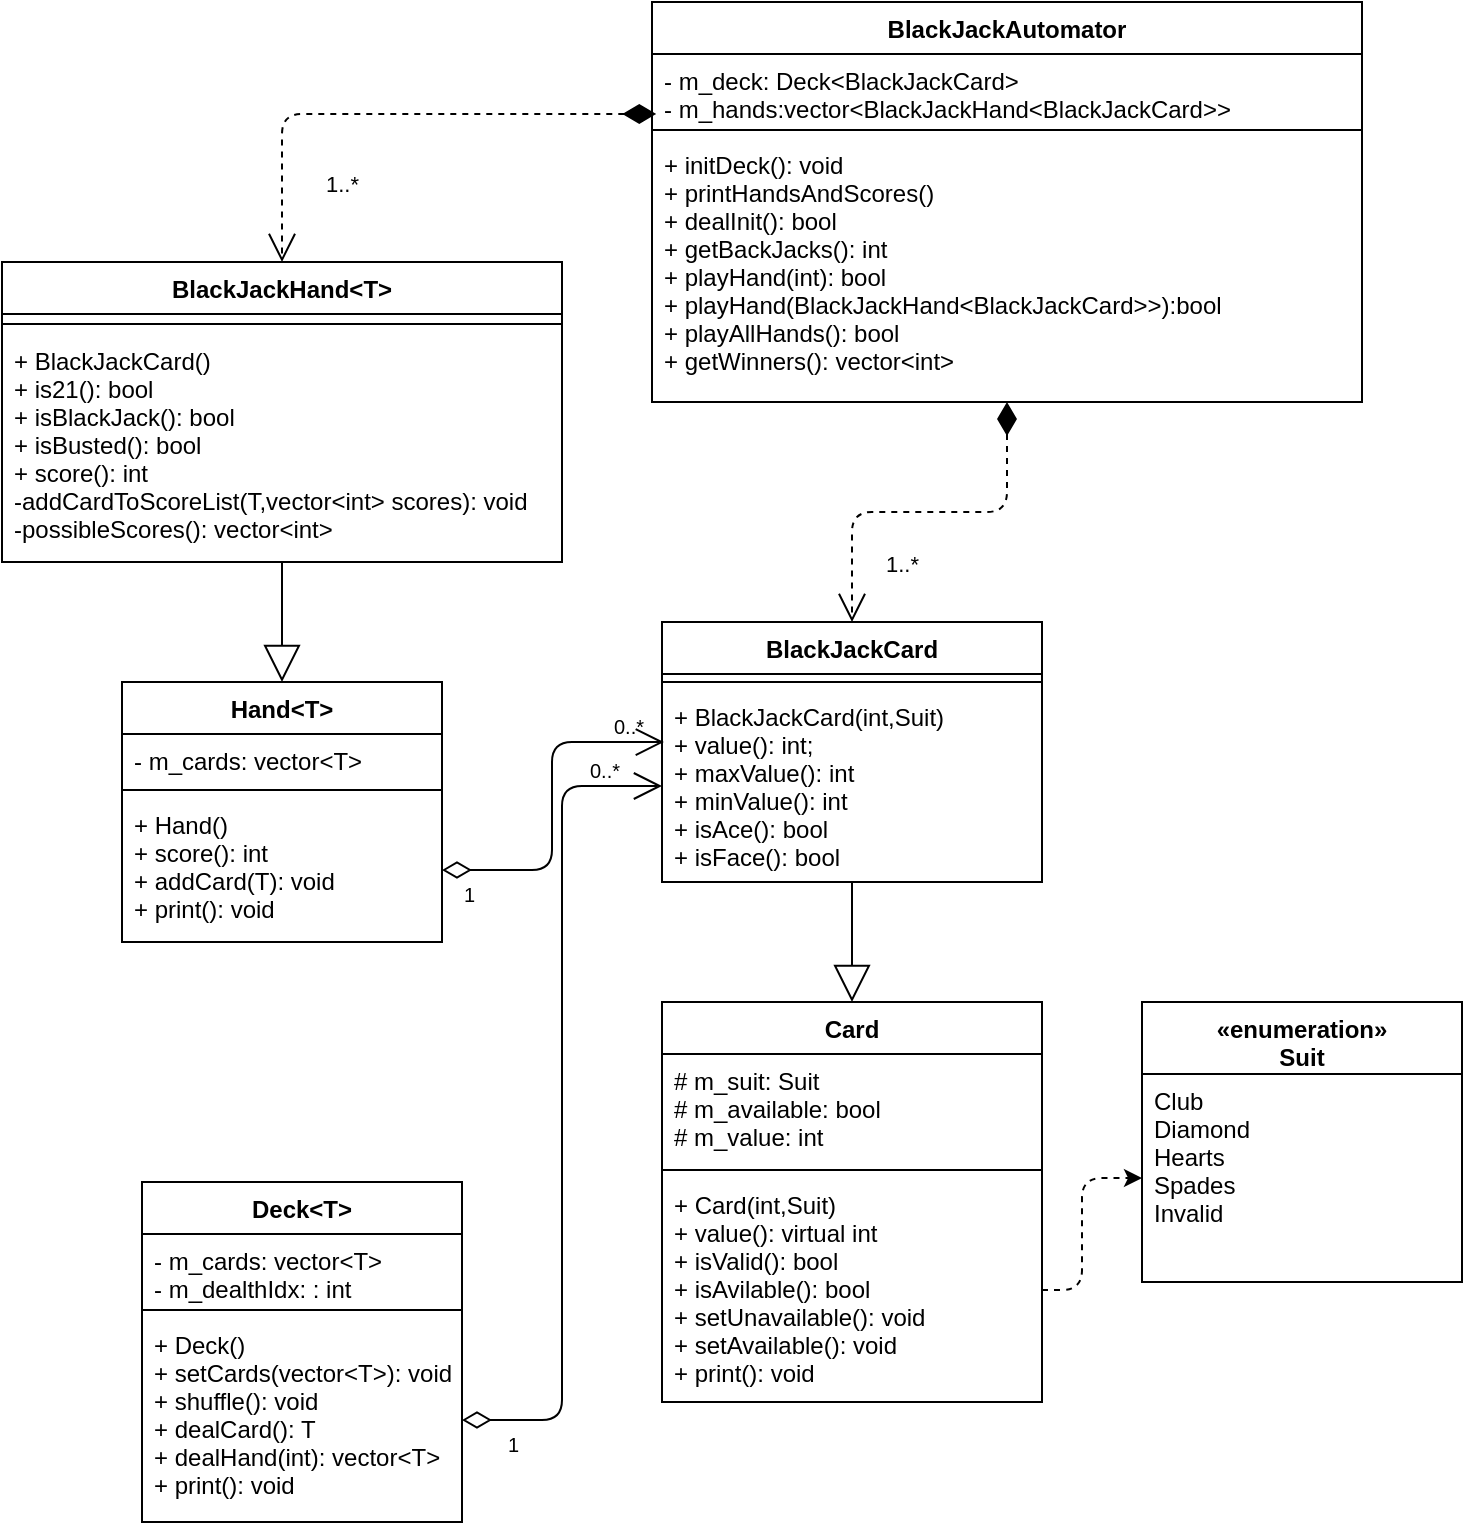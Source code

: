 <mxfile version="12.9.2" type="device"><diagram id="OkZjq24N16Zvh9DLSeJ1" name="Page-1"><mxGraphModel dx="1339" dy="799" grid="1" gridSize="10" guides="1" tooltips="1" connect="1" arrows="1" fold="1" page="1" pageScale="1" pageWidth="850" pageHeight="1100" math="0" shadow="0"><root><mxCell id="0"/><mxCell id="1" parent="0"/><mxCell id="I28TZ8kTO3wfqEd772OS-37" value="" style="endArrow=block;endSize=16;endFill=0;html=1;entryX=0.5;entryY=0;entryDx=0;entryDy=0;exitX=0.5;exitY=1;exitDx=0;exitDy=0;" edge="1" parent="1" source="I28TZ8kTO3wfqEd772OS-30" target="I28TZ8kTO3wfqEd772OS-15"><mxGeometry width="160" relative="1" as="geometry"><mxPoint x="590" y="510" as="sourcePoint"/><mxPoint x="530" y="540" as="targetPoint"/></mxGeometry></mxCell><mxCell id="I28TZ8kTO3wfqEd772OS-53" value="" style="verticalAlign=bottom;html=1;endArrow=open;endSize=12;edgeStyle=orthogonalEdgeStyle;startFill=0;startSize=12;startArrow=diamondThin;entryX=0;entryY=0.5;entryDx=0;entryDy=0;" edge="1" parent="1" source="I28TZ8kTO3wfqEd772OS-42" target="I28TZ8kTO3wfqEd772OS-33"><mxGeometry relative="1" as="geometry"><mxPoint x="330" y="470" as="sourcePoint"/><mxPoint x="580" y="470" as="targetPoint"/></mxGeometry></mxCell><mxCell id="I28TZ8kTO3wfqEd772OS-54" value="1" style="resizable=0;html=1;align=left;verticalAlign=top;labelBackgroundColor=none;fontSize=10" connectable="0" vertex="1" parent="I28TZ8kTO3wfqEd772OS-53"><mxGeometry x="-0.9" relative="1" as="geometry"/></mxCell><mxCell id="I28TZ8kTO3wfqEd772OS-56" value="0..*" style="resizable=0;html=1;align=right;verticalAlign=bottom;labelBackgroundColor=none;fontSize=10" connectable="0" vertex="1" parent="I28TZ8kTO3wfqEd772OS-53"><mxGeometry x="0.9" relative="1" as="geometry"/></mxCell><mxCell id="I28TZ8kTO3wfqEd772OS-58" value="" style="endArrow=classic;html=1;entryX=0;entryY=0.5;entryDx=0;entryDy=0;exitX=1;exitY=0.5;exitDx=0;exitDy=0;dashed=1;" edge="1" parent="1" source="I28TZ8kTO3wfqEd772OS-18" target="I28TZ8kTO3wfqEd772OS-8"><mxGeometry width="50" height="50" relative="1" as="geometry"><mxPoint x="430" y="490" as="sourcePoint"/><mxPoint x="480" y="440" as="targetPoint"/><Array as="points"><mxPoint x="640" y="694"/><mxPoint x="640" y="638"/></Array></mxGeometry></mxCell><mxCell id="I28TZ8kTO3wfqEd772OS-7" value="«enumeration»&#xA;Suit" style="swimlane;fontStyle=1;align=center;verticalAlign=top;childLayout=stackLayout;horizontal=1;startSize=36;horizontalStack=0;resizeParent=1;resizeParentMax=0;resizeLast=0;collapsible=1;marginBottom=0;" vertex="1" parent="1"><mxGeometry x="670" y="550" width="160" height="140" as="geometry"/></mxCell><mxCell id="I28TZ8kTO3wfqEd772OS-8" value="Club&#xA;Diamond&#xA;Hearts&#xA;Spades&#xA;Invalid&#xA;" style="text;strokeColor=none;fillColor=none;align=left;verticalAlign=top;spacingLeft=4;spacingRight=4;overflow=hidden;rotatable=0;points=[[0,0.5],[1,0.5]];portConstraint=eastwest;" vertex="1" parent="I28TZ8kTO3wfqEd772OS-7"><mxGeometry y="36" width="160" height="104" as="geometry"/></mxCell><mxCell id="I28TZ8kTO3wfqEd772OS-15" value="Card" style="swimlane;fontStyle=1;align=center;verticalAlign=top;childLayout=stackLayout;horizontal=1;startSize=26;horizontalStack=0;resizeParent=1;resizeParentMax=0;resizeLast=0;collapsible=1;marginBottom=0;" vertex="1" parent="1"><mxGeometry x="430" y="550" width="190" height="200" as="geometry"><mxRectangle x="400" y="300" width="60" height="26" as="alternateBounds"/></mxGeometry></mxCell><mxCell id="I28TZ8kTO3wfqEd772OS-16" value="# m_suit: Suit&#xA;# m_available: bool&#xA;# m_value: int" style="text;strokeColor=none;fillColor=none;align=left;verticalAlign=top;spacingLeft=4;spacingRight=4;overflow=hidden;rotatable=0;points=[[0,0.5],[1,0.5]];portConstraint=eastwest;" vertex="1" parent="I28TZ8kTO3wfqEd772OS-15"><mxGeometry y="26" width="190" height="54" as="geometry"/></mxCell><mxCell id="I28TZ8kTO3wfqEd772OS-17" value="" style="line;strokeWidth=1;fillColor=none;align=left;verticalAlign=middle;spacingTop=-1;spacingLeft=3;spacingRight=3;rotatable=0;labelPosition=right;points=[];portConstraint=eastwest;" vertex="1" parent="I28TZ8kTO3wfqEd772OS-15"><mxGeometry y="80" width="190" height="8" as="geometry"/></mxCell><mxCell id="I28TZ8kTO3wfqEd772OS-18" value="+ Card(int,Suit)&#xA;+ value(): virtual int&#xA;+ isValid(): bool&#xA;+ isAvilable(): bool&#xA;+ setUnavailable(): void&#xA;+ setAvailable(): void&#xA;+ print(): void&#xA;" style="text;strokeColor=none;fillColor=none;align=left;verticalAlign=top;spacingLeft=4;spacingRight=4;overflow=hidden;rotatable=0;points=[[0,0.5],[1,0.5]];portConstraint=eastwest;" vertex="1" parent="I28TZ8kTO3wfqEd772OS-15"><mxGeometry y="88" width="190" height="112" as="geometry"/></mxCell><mxCell id="I28TZ8kTO3wfqEd772OS-30" value="BlackJackCard" style="swimlane;fontStyle=1;align=center;verticalAlign=top;childLayout=stackLayout;horizontal=1;startSize=26;horizontalStack=0;resizeParent=1;resizeParentMax=0;resizeLast=0;collapsible=1;marginBottom=0;" vertex="1" parent="1"><mxGeometry x="430" y="360" width="190" height="130" as="geometry"/></mxCell><mxCell id="I28TZ8kTO3wfqEd772OS-32" value="" style="line;strokeWidth=1;fillColor=none;align=left;verticalAlign=middle;spacingTop=-1;spacingLeft=3;spacingRight=3;rotatable=0;labelPosition=right;points=[];portConstraint=eastwest;" vertex="1" parent="I28TZ8kTO3wfqEd772OS-30"><mxGeometry y="26" width="190" height="8" as="geometry"/></mxCell><mxCell id="I28TZ8kTO3wfqEd772OS-33" value="+ BlackJackCard(int,Suit)&#xA;+ value(): int;&#xA;+ maxValue(): int&#xA;+ minValue(): int&#xA;+ isAce(): bool&#xA;+ isFace(): bool&#xA;" style="text;strokeColor=none;fillColor=none;align=left;verticalAlign=top;spacingLeft=4;spacingRight=4;overflow=hidden;rotatable=0;points=[[0,0.5],[1,0.5]];portConstraint=eastwest;" vertex="1" parent="I28TZ8kTO3wfqEd772OS-30"><mxGeometry y="34" width="190" height="96" as="geometry"/></mxCell><mxCell id="I28TZ8kTO3wfqEd772OS-39" value="Deck&lt;T&gt;" style="swimlane;fontStyle=1;align=center;verticalAlign=top;childLayout=stackLayout;horizontal=1;startSize=26;horizontalStack=0;resizeParent=1;resizeParentMax=0;resizeLast=0;collapsible=1;marginBottom=0;" vertex="1" parent="1"><mxGeometry x="170" y="640" width="160" height="170" as="geometry"/></mxCell><mxCell id="I28TZ8kTO3wfqEd772OS-40" value="- m_cards: vector&lt;T&gt;&#xA;- m_dealthIdx: : int&#xA;" style="text;strokeColor=none;fillColor=none;align=left;verticalAlign=top;spacingLeft=4;spacingRight=4;overflow=hidden;rotatable=0;points=[[0,0.5],[1,0.5]];portConstraint=eastwest;" vertex="1" parent="I28TZ8kTO3wfqEd772OS-39"><mxGeometry y="26" width="160" height="34" as="geometry"/></mxCell><mxCell id="I28TZ8kTO3wfqEd772OS-41" value="" style="line;strokeWidth=1;fillColor=none;align=left;verticalAlign=middle;spacingTop=-1;spacingLeft=3;spacingRight=3;rotatable=0;labelPosition=right;points=[];portConstraint=eastwest;" vertex="1" parent="I28TZ8kTO3wfqEd772OS-39"><mxGeometry y="60" width="160" height="8" as="geometry"/></mxCell><mxCell id="I28TZ8kTO3wfqEd772OS-42" value="+ Deck()&#xA;+ setCards(vector&lt;T&gt;): void&#xA;+ shuffle(): void&#xA;+ dealCard(): T&#xA;+ dealHand(int): vector&lt;T&gt;&#xA;+ print(): void&#xA;" style="text;strokeColor=none;fillColor=none;align=left;verticalAlign=top;spacingLeft=4;spacingRight=4;overflow=hidden;rotatable=0;points=[[0,0.5],[1,0.5]];portConstraint=eastwest;" vertex="1" parent="I28TZ8kTO3wfqEd772OS-39"><mxGeometry y="68" width="160" height="102" as="geometry"/></mxCell><mxCell id="I28TZ8kTO3wfqEd772OS-63" value="" style="verticalAlign=bottom;html=1;endArrow=open;endSize=12;edgeStyle=orthogonalEdgeStyle;startFill=0;startSize=12;startArrow=diamondThin;exitX=1;exitY=0.5;exitDx=0;exitDy=0;entryX=0.005;entryY=0.271;entryDx=0;entryDy=0;entryPerimeter=0;" edge="1" parent="1" source="I28TZ8kTO3wfqEd772OS-62" target="I28TZ8kTO3wfqEd772OS-33"><mxGeometry relative="1" as="geometry"><mxPoint x="340" y="769" as="sourcePoint"/><mxPoint x="430" y="444" as="targetPoint"/></mxGeometry></mxCell><mxCell id="I28TZ8kTO3wfqEd772OS-64" value="1" style="resizable=0;html=1;align=left;verticalAlign=top;labelBackgroundColor=none;fontSize=10" connectable="0" vertex="1" parent="I28TZ8kTO3wfqEd772OS-63"><mxGeometry x="-0.9" relative="1" as="geometry"/></mxCell><mxCell id="I28TZ8kTO3wfqEd772OS-65" value="0..*" style="resizable=0;html=1;align=right;verticalAlign=bottom;labelBackgroundColor=none;fontSize=10" connectable="0" vertex="1" parent="I28TZ8kTO3wfqEd772OS-63"><mxGeometry x="0.9" relative="1" as="geometry"/></mxCell><mxCell id="I28TZ8kTO3wfqEd772OS-59" value="Hand&lt;T&gt;" style="swimlane;fontStyle=1;align=center;verticalAlign=top;childLayout=stackLayout;horizontal=1;startSize=26;horizontalStack=0;resizeParent=1;resizeParentMax=0;resizeLast=0;collapsible=1;marginBottom=0;" vertex="1" parent="1"><mxGeometry x="160" y="390" width="160" height="130" as="geometry"/></mxCell><mxCell id="I28TZ8kTO3wfqEd772OS-60" value="- m_cards: vector&lt;T&gt;&#xA;" style="text;strokeColor=none;fillColor=none;align=left;verticalAlign=top;spacingLeft=4;spacingRight=4;overflow=hidden;rotatable=0;points=[[0,0.5],[1,0.5]];portConstraint=eastwest;" vertex="1" parent="I28TZ8kTO3wfqEd772OS-59"><mxGeometry y="26" width="160" height="24" as="geometry"/></mxCell><mxCell id="I28TZ8kTO3wfqEd772OS-61" value="" style="line;strokeWidth=1;fillColor=none;align=left;verticalAlign=middle;spacingTop=-1;spacingLeft=3;spacingRight=3;rotatable=0;labelPosition=right;points=[];portConstraint=eastwest;" vertex="1" parent="I28TZ8kTO3wfqEd772OS-59"><mxGeometry y="50" width="160" height="8" as="geometry"/></mxCell><mxCell id="I28TZ8kTO3wfqEd772OS-62" value="+ Hand()&#xA;+ score(): int&#xA;+ addCard(T): void&#xA;+ print(): void&#xA;" style="text;strokeColor=none;fillColor=none;align=left;verticalAlign=top;spacingLeft=4;spacingRight=4;overflow=hidden;rotatable=0;points=[[0,0.5],[1,0.5]];portConstraint=eastwest;" vertex="1" parent="I28TZ8kTO3wfqEd772OS-59"><mxGeometry y="58" width="160" height="72" as="geometry"/></mxCell><mxCell id="I28TZ8kTO3wfqEd772OS-70" value="" style="endArrow=block;endSize=16;endFill=0;html=1;entryX=0.5;entryY=0;entryDx=0;entryDy=0;" edge="1" parent="1" source="I28TZ8kTO3wfqEd772OS-69" target="I28TZ8kTO3wfqEd772OS-59"><mxGeometry width="160" relative="1" as="geometry"><mxPoint x="330" y="330" as="sourcePoint"/><mxPoint x="239.5" y="330" as="targetPoint"/></mxGeometry></mxCell><mxCell id="I28TZ8kTO3wfqEd772OS-66" value="BlackJackHand&lt;T&gt;" style="swimlane;fontStyle=1;align=center;verticalAlign=top;childLayout=stackLayout;horizontal=1;startSize=26;horizontalStack=0;resizeParent=1;resizeParentMax=0;resizeLast=0;collapsible=1;marginBottom=0;" vertex="1" parent="1"><mxGeometry x="100" y="180" width="280" height="150" as="geometry"/></mxCell><mxCell id="I28TZ8kTO3wfqEd772OS-68" value="" style="line;strokeWidth=1;fillColor=none;align=left;verticalAlign=middle;spacingTop=-1;spacingLeft=3;spacingRight=3;rotatable=0;labelPosition=right;points=[];portConstraint=eastwest;" vertex="1" parent="I28TZ8kTO3wfqEd772OS-66"><mxGeometry y="26" width="280" height="10" as="geometry"/></mxCell><mxCell id="I28TZ8kTO3wfqEd772OS-69" value="+ BlackJackCard()&#xA;+ is21(): bool&#xA;+ isBlackJack(): bool&#xA;+ isBusted(): bool&#xA;+ score(): int&#xA;-addCardToScoreList(T,vector&lt;int&gt; scores): void&#xA;-possibleScores(): vector&lt;int&gt;&#xA;&#xA;&#xA;" style="text;strokeColor=none;fillColor=none;align=left;verticalAlign=top;spacingLeft=4;spacingRight=4;overflow=hidden;rotatable=0;points=[[0,0.5],[1,0.5]];portConstraint=eastwest;" vertex="1" parent="I28TZ8kTO3wfqEd772OS-66"><mxGeometry y="36" width="280" height="114" as="geometry"/></mxCell><mxCell id="I28TZ8kTO3wfqEd772OS-71" value="BlackJackAutomator" style="swimlane;fontStyle=1;align=center;verticalAlign=top;childLayout=stackLayout;horizontal=1;startSize=26;horizontalStack=0;resizeParent=1;resizeParentMax=0;resizeLast=0;collapsible=1;marginBottom=0;" vertex="1" parent="1"><mxGeometry x="425" y="50" width="355" height="200" as="geometry"/></mxCell><mxCell id="I28TZ8kTO3wfqEd772OS-72" value="- m_deck: Deck&lt;BlackJackCard&gt;&#xA;- m_hands:vector&lt;BlackJackHand&lt;BlackJackCard&gt;&gt;&#xA;" style="text;strokeColor=none;fillColor=none;align=left;verticalAlign=top;spacingLeft=4;spacingRight=4;overflow=hidden;rotatable=0;points=[[0,0.5],[1,0.5]];portConstraint=eastwest;" vertex="1" parent="I28TZ8kTO3wfqEd772OS-71"><mxGeometry y="26" width="355" height="34" as="geometry"/></mxCell><mxCell id="I28TZ8kTO3wfqEd772OS-73" value="" style="line;strokeWidth=1;fillColor=none;align=left;verticalAlign=middle;spacingTop=-1;spacingLeft=3;spacingRight=3;rotatable=0;labelPosition=right;points=[];portConstraint=eastwest;" vertex="1" parent="I28TZ8kTO3wfqEd772OS-71"><mxGeometry y="60" width="355" height="8" as="geometry"/></mxCell><mxCell id="I28TZ8kTO3wfqEd772OS-74" value="+ initDeck(): void&#xA;+ printHandsAndScores()&#xA;+ dealInit(): bool&#xA;+ getBackJacks(): int&#xA;+ playHand(int): bool&#xA;+ playHand(BlackJackHand&lt;BlackJackCard&gt;&gt;):bool&#xA;+ playAllHands(): bool&#xA;+ getWinners(): vector&lt;int&gt;&#xA;&#xA;" style="text;strokeColor=none;fillColor=none;align=left;verticalAlign=top;spacingLeft=4;spacingRight=4;overflow=hidden;rotatable=0;points=[[0,0.5],[1,0.5]];portConstraint=eastwest;" vertex="1" parent="I28TZ8kTO3wfqEd772OS-71"><mxGeometry y="68" width="355" height="132" as="geometry"/></mxCell><mxCell id="I28TZ8kTO3wfqEd772OS-76" value="1..*" style="endArrow=open;html=1;endSize=12;startArrow=diamondThin;startSize=14;startFill=1;edgeStyle=orthogonalEdgeStyle;align=left;verticalAlign=bottom;dashed=1;exitX=0.006;exitY=0.882;exitDx=0;exitDy=0;exitPerimeter=0;" edge="1" parent="1" source="I28TZ8kTO3wfqEd772OS-72" target="I28TZ8kTO3wfqEd772OS-66"><mxGeometry x="0.77" y="20" relative="1" as="geometry"><mxPoint x="320" y="360" as="sourcePoint"/><mxPoint x="480" y="360" as="targetPoint"/><mxPoint as="offset"/></mxGeometry></mxCell><mxCell id="I28TZ8kTO3wfqEd772OS-77" value="1..*" style="endArrow=open;html=1;endSize=12;startArrow=diamondThin;startSize=14;startFill=1;edgeStyle=orthogonalEdgeStyle;align=left;verticalAlign=bottom;dashed=1;exitX=0.5;exitY=1;exitDx=0;exitDy=0;" edge="1" parent="1" source="I28TZ8kTO3wfqEd772OS-71" target="I28TZ8kTO3wfqEd772OS-30"><mxGeometry x="0.787" y="15" relative="1" as="geometry"><mxPoint x="707.13" y="279.998" as="sourcePoint"/><mxPoint x="520" y="354.01" as="targetPoint"/><mxPoint as="offset"/></mxGeometry></mxCell></root></mxGraphModel></diagram></mxfile>